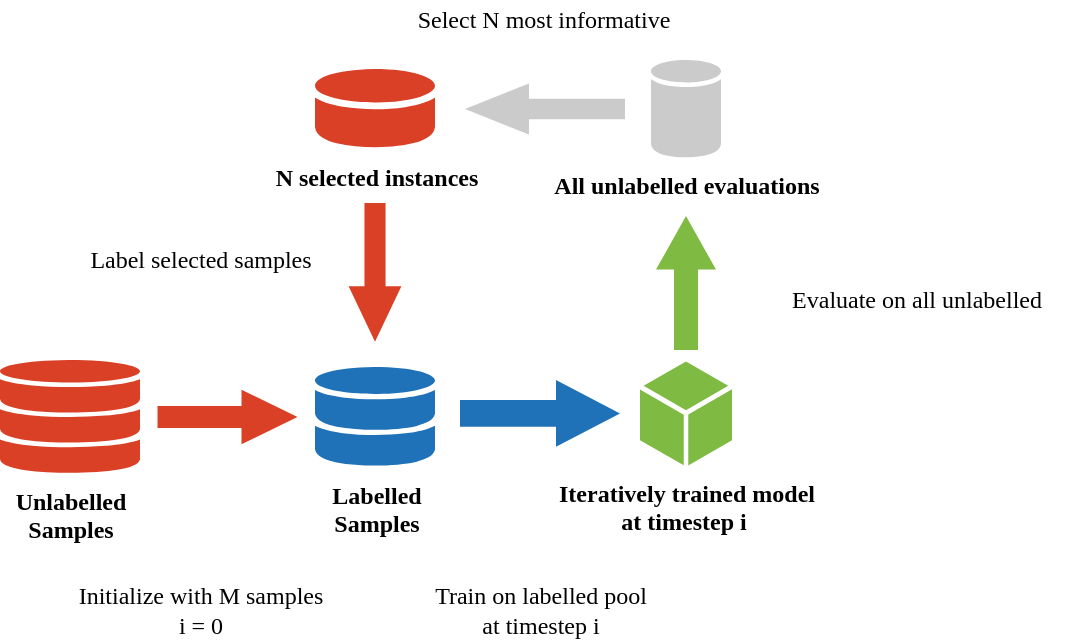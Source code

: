 <mxfile version="17.4.6" type="device"><diagram id="1vJnnsjmGKvRIdUYLrOn" name="Page-1"><mxGraphModel dx="942" dy="525" grid="1" gridSize="10" guides="1" tooltips="1" connect="1" arrows="1" fold="1" page="1" pageScale="1" pageWidth="827" pageHeight="1169" math="0" shadow="0"><root><mxCell id="0"/><mxCell id="1" parent="0"/><mxCell id="o2KnRZOOVnL4SLcLhTAI-2" value="&lt;font face=&quot;Georgia&quot;&gt;Unlabelled&lt;br&gt;Samples&lt;/font&gt;" style="sketch=0;shadow=0;dashed=0;html=1;strokeColor=none;labelPosition=center;verticalLabelPosition=bottom;verticalAlign=top;outlineConnect=0;align=center;shape=mxgraph.office.databases.database_mini_3;fillColor=#DA4026;fontStyle=1" vertex="1" parent="1"><mxGeometry x="170" y="270" width="70" height="57" as="geometry"/></mxCell><mxCell id="o2KnRZOOVnL4SLcLhTAI-3" value="" style="shape=singleArrow;whiteSpace=wrap;html=1;arrowWidth=0.4;arrowSize=0.4;verticalAlign=top;fillColor=#DA4026;strokeColor=none;sketch=0;shadow=0;dashed=0;" vertex="1" parent="1"><mxGeometry x="248.75" y="284.88" width="70" height="27.25" as="geometry"/></mxCell><mxCell id="o2KnRZOOVnL4SLcLhTAI-6" value="" style="shape=singleArrow;whiteSpace=wrap;html=1;arrowWidth=0.4;arrowSize=0.4;fontFamily=Georgia;verticalAlign=top;fillColor=#7FBA42;strokeColor=none;sketch=0;shadow=0;dashed=0;rotation=-90;" vertex="1" parent="1"><mxGeometry x="479.5" y="216.5" width="67" height="30" as="geometry"/></mxCell><mxCell id="o2KnRZOOVnL4SLcLhTAI-12" value="Initialize with M samples&lt;br&gt;i = 0" style="text;html=1;resizable=0;autosize=1;align=center;verticalAlign=middle;points=[];fillColor=none;strokeColor=none;rounded=0;fontFamily=Verdana;" vertex="1" parent="1"><mxGeometry x="190" y="380" width="160" height="30" as="geometry"/></mxCell><mxCell id="o2KnRZOOVnL4SLcLhTAI-14" value="Labelled&lt;br&gt;Samples" style="sketch=0;shadow=0;dashed=0;html=1;strokeColor=none;labelPosition=center;verticalLabelPosition=bottom;verticalAlign=top;outlineConnect=0;align=center;shape=mxgraph.office.databases.database_mini_2;fillColor=#2072B8;fontFamily=Georgia;fontStyle=1" vertex="1" parent="1"><mxGeometry x="327.5" y="273.5" width="60" height="50" as="geometry"/></mxCell><mxCell id="o2KnRZOOVnL4SLcLhTAI-16" value="" style="shape=singleArrow;whiteSpace=wrap;html=1;arrowWidth=0.4;arrowSize=0.4;fontFamily=Georgia;verticalAlign=top;fillColor=#2072B8;strokeColor=none;sketch=0;shadow=0;dashed=0;" vertex="1" parent="1"><mxGeometry x="400" y="280" width="80" height="33.38" as="geometry"/></mxCell><mxCell id="o2KnRZOOVnL4SLcLhTAI-18" value="Train on labelled pool&lt;br&gt;at timestep i" style="text;html=1;resizable=0;autosize=1;align=center;verticalAlign=middle;points=[];fillColor=none;strokeColor=none;rounded=0;fontFamily=Verdana;" vertex="1" parent="1"><mxGeometry x="370" y="380" width="140" height="30" as="geometry"/></mxCell><mxCell id="o2KnRZOOVnL4SLcLhTAI-23" value="Iteratively trained model&lt;br&gt;at timestep i&amp;nbsp;" style="sketch=0;pointerEvents=1;shadow=0;dashed=0;html=1;strokeColor=none;labelPosition=center;verticalLabelPosition=bottom;verticalAlign=top;outlineConnect=0;align=center;shape=mxgraph.office.concepts.node_generic;fillColor=#7FBA42;fontFamily=Georgia;fontStyle=1" vertex="1" parent="1"><mxGeometry x="490" y="270.69" width="46" height="52" as="geometry"/></mxCell><mxCell id="o2KnRZOOVnL4SLcLhTAI-26" value="Evaluate on all unlabelled" style="text;html=1;resizable=0;autosize=1;align=center;verticalAlign=middle;points=[];fillColor=none;strokeColor=none;rounded=0;fontFamily=Verdana;" vertex="1" parent="1"><mxGeometry x="543" y="230" width="170" height="20" as="geometry"/></mxCell><mxCell id="o2KnRZOOVnL4SLcLhTAI-27" value="All unlabelled evaluations" style="sketch=0;shadow=0;dashed=0;html=1;strokeColor=none;labelPosition=center;verticalLabelPosition=bottom;verticalAlign=top;outlineConnect=0;align=center;shape=mxgraph.office.databases.database;fillColor=#CCCBCB;fontFamily=Georgia;fontStyle=1" vertex="1" parent="1"><mxGeometry x="495.5" y="120" width="35" height="49" as="geometry"/></mxCell><mxCell id="o2KnRZOOVnL4SLcLhTAI-28" value="" style="shape=singleArrow;whiteSpace=wrap;html=1;arrowWidth=0.4;arrowSize=0.4;fontFamily=Georgia;verticalAlign=top;fillColor=#CCCBCB;strokeColor=none;sketch=0;shadow=0;dashed=0;rotation=-180;" vertex="1" parent="1"><mxGeometry x="402.5" y="131.75" width="80" height="25.5" as="geometry"/></mxCell><mxCell id="o2KnRZOOVnL4SLcLhTAI-31" value="Select N most informative&amp;nbsp;" style="text;html=1;resizable=0;autosize=1;align=center;verticalAlign=middle;points=[];fillColor=none;strokeColor=none;rounded=0;fontFamily=Verdana;" vertex="1" parent="1"><mxGeometry x="352.5" y="90" width="180" height="20" as="geometry"/></mxCell><mxCell id="o2KnRZOOVnL4SLcLhTAI-32" value="N selected instances" style="sketch=0;shadow=0;dashed=0;html=1;strokeColor=none;labelPosition=center;verticalLabelPosition=bottom;verticalAlign=top;outlineConnect=0;align=center;shape=mxgraph.office.databases.database_mini_1;fillColor=#DA4026;fontFamily=Georgia;fontStyle=1" vertex="1" parent="1"><mxGeometry x="327.5" y="124.5" width="60" height="40" as="geometry"/></mxCell><mxCell id="o2KnRZOOVnL4SLcLhTAI-36" value="" style="shape=singleArrow;whiteSpace=wrap;html=1;arrowWidth=0.4;arrowSize=0.4;verticalAlign=top;fillColor=#DA4026;strokeColor=none;sketch=0;shadow=0;dashed=0;rotation=90;" vertex="1" parent="1"><mxGeometry x="322.85" y="213" width="69.31" height="26.38" as="geometry"/></mxCell><mxCell id="o2KnRZOOVnL4SLcLhTAI-37" value="Label selected samples" style="text;html=1;resizable=0;autosize=1;align=center;verticalAlign=middle;points=[];fillColor=none;strokeColor=none;rounded=0;fontFamily=Verdana;" vertex="1" parent="1"><mxGeometry x="195" y="210" width="150" height="20" as="geometry"/></mxCell></root></mxGraphModel></diagram></mxfile>
